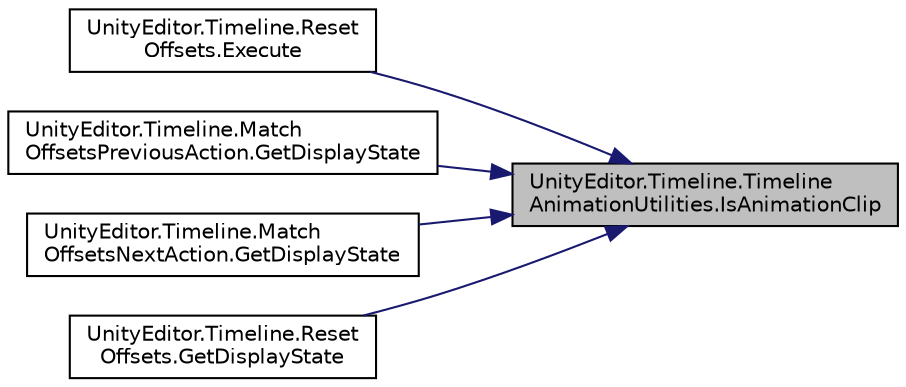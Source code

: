 digraph "UnityEditor.Timeline.TimelineAnimationUtilities.IsAnimationClip"
{
 // LATEX_PDF_SIZE
  edge [fontname="Helvetica",fontsize="10",labelfontname="Helvetica",labelfontsize="10"];
  node [fontname="Helvetica",fontsize="10",shape=record];
  rankdir="RL";
  Node1 [label="UnityEditor.Timeline.Timeline\lAnimationUtilities.IsAnimationClip",height=0.2,width=0.4,color="black", fillcolor="grey75", style="filled", fontcolor="black",tooltip=" "];
  Node1 -> Node2 [dir="back",color="midnightblue",fontsize="10",style="solid",fontname="Helvetica"];
  Node2 [label="UnityEditor.Timeline.Reset\lOffsets.Execute",height=0.2,width=0.4,color="black", fillcolor="white", style="filled",URL="$class_unity_editor_1_1_timeline_1_1_reset_offsets.html#ae3213870efb30d4ea8379c5ce1fbb9c9",tooltip=" "];
  Node1 -> Node3 [dir="back",color="midnightblue",fontsize="10",style="solid",fontname="Helvetica"];
  Node3 [label="UnityEditor.Timeline.Match\lOffsetsPreviousAction.GetDisplayState",height=0.2,width=0.4,color="black", fillcolor="white", style="filled",URL="$class_unity_editor_1_1_timeline_1_1_match_offsets_previous_action.html#a4ee2337985a5868783f1b4557e9a6d0f",tooltip=" "];
  Node1 -> Node4 [dir="back",color="midnightblue",fontsize="10",style="solid",fontname="Helvetica"];
  Node4 [label="UnityEditor.Timeline.Match\lOffsetsNextAction.GetDisplayState",height=0.2,width=0.4,color="black", fillcolor="white", style="filled",URL="$class_unity_editor_1_1_timeline_1_1_match_offsets_next_action.html#a409f99ee8558ffb0975542164b436f09",tooltip=" "];
  Node1 -> Node5 [dir="back",color="midnightblue",fontsize="10",style="solid",fontname="Helvetica"];
  Node5 [label="UnityEditor.Timeline.Reset\lOffsets.GetDisplayState",height=0.2,width=0.4,color="black", fillcolor="white", style="filled",URL="$class_unity_editor_1_1_timeline_1_1_reset_offsets.html#a5467e91547058ea8349162fd760d8f7e",tooltip=" "];
}
